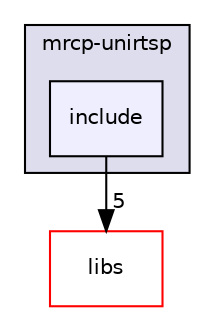 digraph "include" {
  compound=true
  node [ fontsize="10", fontname="Helvetica"];
  edge [ labelfontsize="10", labelfontname="Helvetica"];
  subgraph clusterdir_65f6e3bea03fc3846137b7e12fa55014 {
    graph [ bgcolor="#ddddee", pencolor="black", label="mrcp-unirtsp" fontname="Helvetica", fontsize="10", URL="dir_65f6e3bea03fc3846137b7e12fa55014.html"]
  dir_2707c3403e90a69faf8a19ebb0007e60 [shape=box, label="include", style="filled", fillcolor="#eeeeff", pencolor="black", URL="dir_2707c3403e90a69faf8a19ebb0007e60.html"];
  }
  dir_6719ab1f1f7655efc2fa43f7eb574fd1 [shape=box label="libs" fillcolor="white" style="filled" color="red" URL="dir_6719ab1f1f7655efc2fa43f7eb574fd1.html"];
  dir_2707c3403e90a69faf8a19ebb0007e60->dir_6719ab1f1f7655efc2fa43f7eb574fd1 [headlabel="5", labeldistance=1.5 headhref="dir_000034_000000.html"];
}
